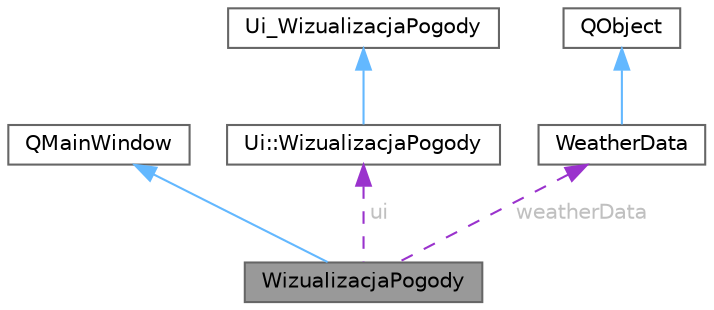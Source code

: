 digraph "WizualizacjaPogody"
{
 // LATEX_PDF_SIZE
  bgcolor="transparent";
  edge [fontname=Helvetica,fontsize=10,labelfontname=Helvetica,labelfontsize=10];
  node [fontname=Helvetica,fontsize=10,shape=box,height=0.2,width=0.4];
  Node1 [id="Node000001",label="WizualizacjaPogody",height=0.2,width=0.4,color="gray40", fillcolor="grey60", style="filled", fontcolor="black",tooltip="Główna klasa aplikacji do wizualizacji pogody."];
  Node2 -> Node1 [id="edge1_Node000001_Node000002",dir="back",color="steelblue1",style="solid",tooltip=" "];
  Node2 [id="Node000002",label="QMainWindow",height=0.2,width=0.4,color="gray40", fillcolor="white", style="filled",tooltip=" "];
  Node3 -> Node1 [id="edge2_Node000001_Node000003",dir="back",color="darkorchid3",style="dashed",tooltip=" ",label=" ui",fontcolor="grey" ];
  Node3 [id="Node000003",label="Ui::WizualizacjaPogody",height=0.2,width=0.4,color="gray40", fillcolor="white", style="filled",URL="$class_ui_1_1_wizualizacja_pogody.html",tooltip=" "];
  Node4 -> Node3 [id="edge3_Node000003_Node000004",dir="back",color="steelblue1",style="solid",tooltip=" "];
  Node4 [id="Node000004",label="Ui_WizualizacjaPogody",height=0.2,width=0.4,color="gray40", fillcolor="white", style="filled",URL="$class_ui___wizualizacja_pogody.html",tooltip=" "];
  Node5 -> Node1 [id="edge4_Node000001_Node000005",dir="back",color="darkorchid3",style="dashed",tooltip=" ",label=" weatherData",fontcolor="grey" ];
  Node5 [id="Node000005",label="WeatherData",height=0.2,width=0.4,color="gray40", fillcolor="white", style="filled",URL="$class_weather_data.html",tooltip="Klasa służy do przechowywania oraz przekazywania danych pogodowych."];
  Node6 -> Node5 [id="edge5_Node000005_Node000006",dir="back",color="steelblue1",style="solid",tooltip=" "];
  Node6 [id="Node000006",label="QObject",height=0.2,width=0.4,color="gray40", fillcolor="white", style="filled",tooltip=" "];
}

